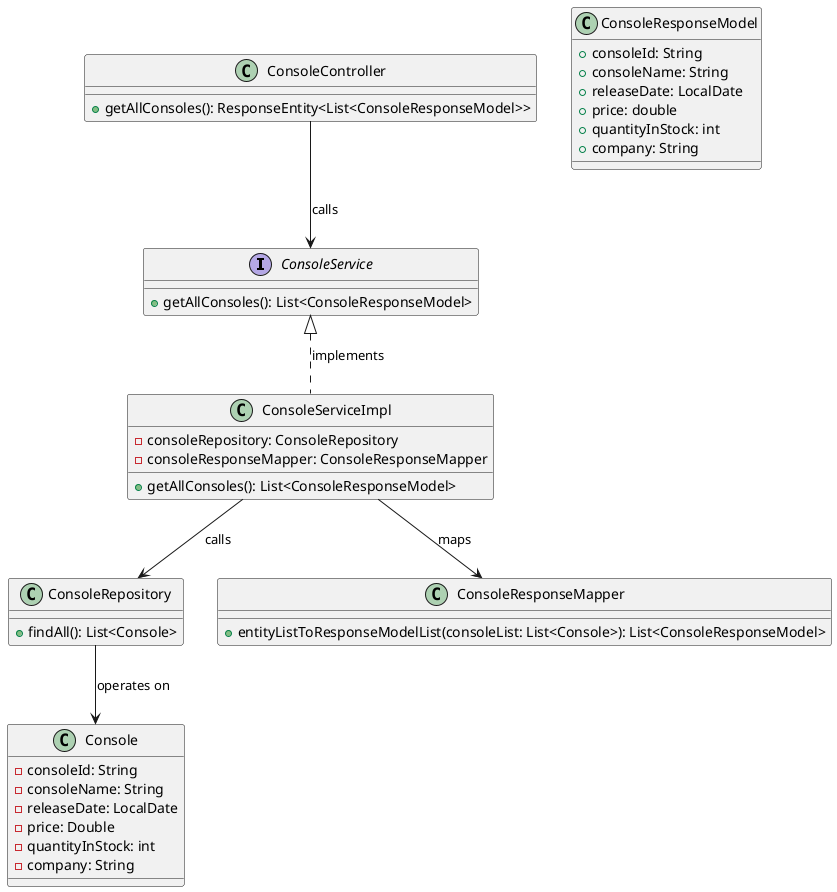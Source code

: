 @startuml
interface ConsoleService {
    +getAllConsoles(): List<ConsoleResponseModel>
}

class ConsoleServiceImpl {
    +getAllConsoles(): List<ConsoleResponseModel>
    -consoleRepository: ConsoleRepository
    -consoleResponseMapper: ConsoleResponseMapper
}

class ConsoleRepository {
    +findAll(): List<Console>
}

class ConsoleController {
    +getAllConsoles(): ResponseEntity<List<ConsoleResponseModel>>
}

class Console {
    -consoleId: String
    -consoleName: String
    -releaseDate: LocalDate
    -price: Double
    -quantityInStock: int
    -company: String
}

class ConsoleResponseModel {
    +consoleId: String
    +consoleName: String
    +releaseDate: LocalDate
    +price: double
    +quantityInStock: int
    +company: String
}

class ConsoleResponseMapper {
    +entityListToResponseModelList(consoleList: List<Console>): List<ConsoleResponseModel>
}

ConsoleController --> ConsoleService : calls
ConsoleService <|.. ConsoleServiceImpl : implements
ConsoleServiceImpl --> ConsoleRepository : calls
ConsoleServiceImpl --> ConsoleResponseMapper : maps
ConsoleRepository --> Console : operates on
@enduml
